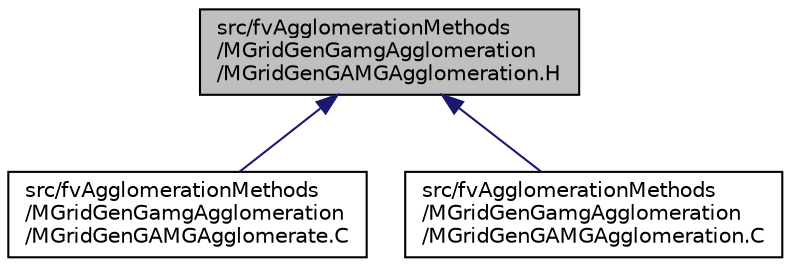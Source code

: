 digraph "src/fvAgglomerationMethods/MGridGenGamgAgglomeration/MGridGenGAMGAgglomeration.H"
{
  bgcolor="transparent";
  edge [fontname="Helvetica",fontsize="10",labelfontname="Helvetica",labelfontsize="10"];
  node [fontname="Helvetica",fontsize="10",shape=record];
  Node287 [label="src/fvAgglomerationMethods\l/MGridGenGamgAgglomeration\l/MGridGenGAMGAgglomeration.H",height=0.2,width=0.4,color="black", fillcolor="grey75", style="filled", fontcolor="black"];
  Node287 -> Node288 [dir="back",color="midnightblue",fontsize="10",style="solid",fontname="Helvetica"];
  Node288 [label="src/fvAgglomerationMethods\l/MGridGenGamgAgglomeration\l/MGridGenGAMGAgglomerate.C",height=0.2,width=0.4,color="black",URL="$a04997.html",tooltip="Agglomerate one level using the MGridGen algorithm. "];
  Node287 -> Node289 [dir="back",color="midnightblue",fontsize="10",style="solid",fontname="Helvetica"];
  Node289 [label="src/fvAgglomerationMethods\l/MGridGenGamgAgglomeration\l/MGridGenGAMGAgglomeration.C",height=0.2,width=0.4,color="black",URL="$a05000.html"];
}
